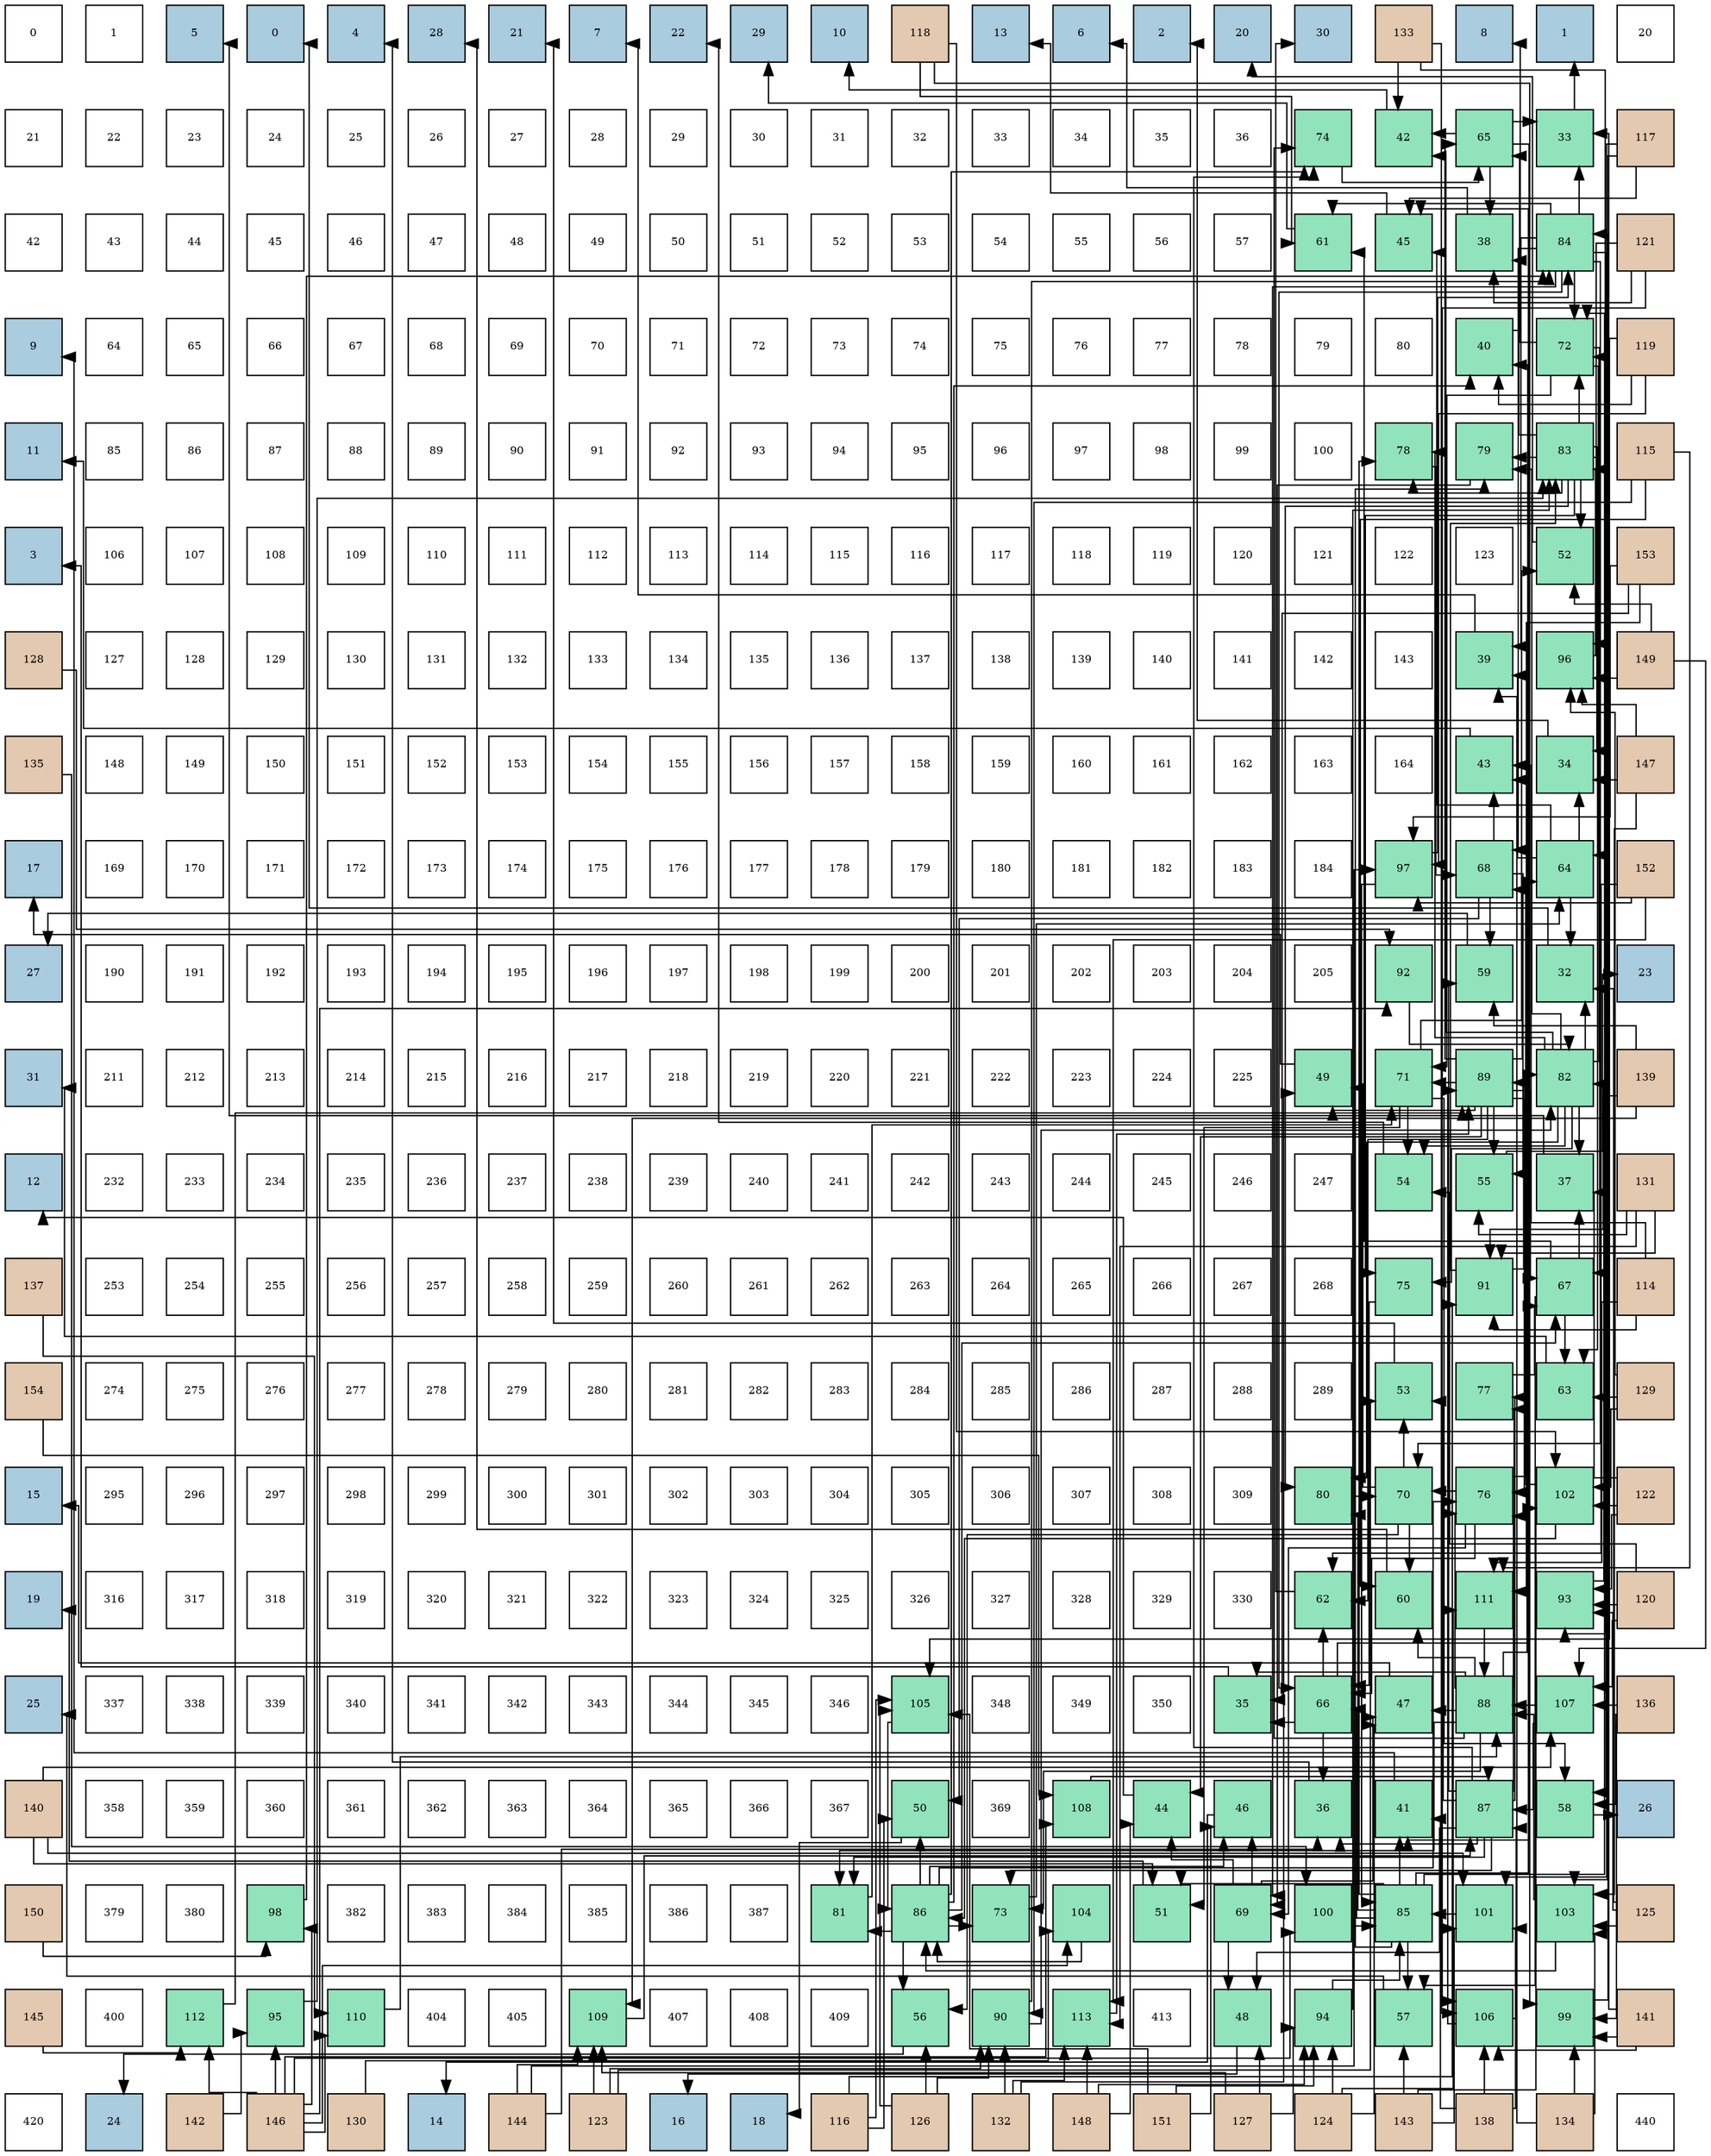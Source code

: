 digraph layout{
 rankdir=TB;
 splines=ortho;
 node [style=filled shape=square fixedsize=true width=0.6];
0[label="0", fontsize=8, fillcolor="#ffffff"];
1[label="1", fontsize=8, fillcolor="#ffffff"];
2[label="5", fontsize=8, fillcolor="#a9ccde"];
3[label="0", fontsize=8, fillcolor="#a9ccde"];
4[label="4", fontsize=8, fillcolor="#a9ccde"];
5[label="28", fontsize=8, fillcolor="#a9ccde"];
6[label="21", fontsize=8, fillcolor="#a9ccde"];
7[label="7", fontsize=8, fillcolor="#a9ccde"];
8[label="22", fontsize=8, fillcolor="#a9ccde"];
9[label="29", fontsize=8, fillcolor="#a9ccde"];
10[label="10", fontsize=8, fillcolor="#a9ccde"];
11[label="118", fontsize=8, fillcolor="#e3c9af"];
12[label="13", fontsize=8, fillcolor="#a9ccde"];
13[label="6", fontsize=8, fillcolor="#a9ccde"];
14[label="2", fontsize=8, fillcolor="#a9ccde"];
15[label="20", fontsize=8, fillcolor="#a9ccde"];
16[label="30", fontsize=8, fillcolor="#a9ccde"];
17[label="133", fontsize=8, fillcolor="#e3c9af"];
18[label="8", fontsize=8, fillcolor="#a9ccde"];
19[label="1", fontsize=8, fillcolor="#a9ccde"];
20[label="20", fontsize=8, fillcolor="#ffffff"];
21[label="21", fontsize=8, fillcolor="#ffffff"];
22[label="22", fontsize=8, fillcolor="#ffffff"];
23[label="23", fontsize=8, fillcolor="#ffffff"];
24[label="24", fontsize=8, fillcolor="#ffffff"];
25[label="25", fontsize=8, fillcolor="#ffffff"];
26[label="26", fontsize=8, fillcolor="#ffffff"];
27[label="27", fontsize=8, fillcolor="#ffffff"];
28[label="28", fontsize=8, fillcolor="#ffffff"];
29[label="29", fontsize=8, fillcolor="#ffffff"];
30[label="30", fontsize=8, fillcolor="#ffffff"];
31[label="31", fontsize=8, fillcolor="#ffffff"];
32[label="32", fontsize=8, fillcolor="#ffffff"];
33[label="33", fontsize=8, fillcolor="#ffffff"];
34[label="34", fontsize=8, fillcolor="#ffffff"];
35[label="35", fontsize=8, fillcolor="#ffffff"];
36[label="36", fontsize=8, fillcolor="#ffffff"];
37[label="74", fontsize=8, fillcolor="#91e3bb"];
38[label="42", fontsize=8, fillcolor="#91e3bb"];
39[label="65", fontsize=8, fillcolor="#91e3bb"];
40[label="33", fontsize=8, fillcolor="#91e3bb"];
41[label="117", fontsize=8, fillcolor="#e3c9af"];
42[label="42", fontsize=8, fillcolor="#ffffff"];
43[label="43", fontsize=8, fillcolor="#ffffff"];
44[label="44", fontsize=8, fillcolor="#ffffff"];
45[label="45", fontsize=8, fillcolor="#ffffff"];
46[label="46", fontsize=8, fillcolor="#ffffff"];
47[label="47", fontsize=8, fillcolor="#ffffff"];
48[label="48", fontsize=8, fillcolor="#ffffff"];
49[label="49", fontsize=8, fillcolor="#ffffff"];
50[label="50", fontsize=8, fillcolor="#ffffff"];
51[label="51", fontsize=8, fillcolor="#ffffff"];
52[label="52", fontsize=8, fillcolor="#ffffff"];
53[label="53", fontsize=8, fillcolor="#ffffff"];
54[label="54", fontsize=8, fillcolor="#ffffff"];
55[label="55", fontsize=8, fillcolor="#ffffff"];
56[label="56", fontsize=8, fillcolor="#ffffff"];
57[label="57", fontsize=8, fillcolor="#ffffff"];
58[label="61", fontsize=8, fillcolor="#91e3bb"];
59[label="45", fontsize=8, fillcolor="#91e3bb"];
60[label="38", fontsize=8, fillcolor="#91e3bb"];
61[label="84", fontsize=8, fillcolor="#91e3bb"];
62[label="121", fontsize=8, fillcolor="#e3c9af"];
63[label="9", fontsize=8, fillcolor="#a9ccde"];
64[label="64", fontsize=8, fillcolor="#ffffff"];
65[label="65", fontsize=8, fillcolor="#ffffff"];
66[label="66", fontsize=8, fillcolor="#ffffff"];
67[label="67", fontsize=8, fillcolor="#ffffff"];
68[label="68", fontsize=8, fillcolor="#ffffff"];
69[label="69", fontsize=8, fillcolor="#ffffff"];
70[label="70", fontsize=8, fillcolor="#ffffff"];
71[label="71", fontsize=8, fillcolor="#ffffff"];
72[label="72", fontsize=8, fillcolor="#ffffff"];
73[label="73", fontsize=8, fillcolor="#ffffff"];
74[label="74", fontsize=8, fillcolor="#ffffff"];
75[label="75", fontsize=8, fillcolor="#ffffff"];
76[label="76", fontsize=8, fillcolor="#ffffff"];
77[label="77", fontsize=8, fillcolor="#ffffff"];
78[label="78", fontsize=8, fillcolor="#ffffff"];
79[label="79", fontsize=8, fillcolor="#ffffff"];
80[label="80", fontsize=8, fillcolor="#ffffff"];
81[label="40", fontsize=8, fillcolor="#91e3bb"];
82[label="72", fontsize=8, fillcolor="#91e3bb"];
83[label="119", fontsize=8, fillcolor="#e3c9af"];
84[label="11", fontsize=8, fillcolor="#a9ccde"];
85[label="85", fontsize=8, fillcolor="#ffffff"];
86[label="86", fontsize=8, fillcolor="#ffffff"];
87[label="87", fontsize=8, fillcolor="#ffffff"];
88[label="88", fontsize=8, fillcolor="#ffffff"];
89[label="89", fontsize=8, fillcolor="#ffffff"];
90[label="90", fontsize=8, fillcolor="#ffffff"];
91[label="91", fontsize=8, fillcolor="#ffffff"];
92[label="92", fontsize=8, fillcolor="#ffffff"];
93[label="93", fontsize=8, fillcolor="#ffffff"];
94[label="94", fontsize=8, fillcolor="#ffffff"];
95[label="95", fontsize=8, fillcolor="#ffffff"];
96[label="96", fontsize=8, fillcolor="#ffffff"];
97[label="97", fontsize=8, fillcolor="#ffffff"];
98[label="98", fontsize=8, fillcolor="#ffffff"];
99[label="99", fontsize=8, fillcolor="#ffffff"];
100[label="100", fontsize=8, fillcolor="#ffffff"];
101[label="78", fontsize=8, fillcolor="#91e3bb"];
102[label="79", fontsize=8, fillcolor="#91e3bb"];
103[label="83", fontsize=8, fillcolor="#91e3bb"];
104[label="115", fontsize=8, fillcolor="#e3c9af"];
105[label="3", fontsize=8, fillcolor="#a9ccde"];
106[label="106", fontsize=8, fillcolor="#ffffff"];
107[label="107", fontsize=8, fillcolor="#ffffff"];
108[label="108", fontsize=8, fillcolor="#ffffff"];
109[label="109", fontsize=8, fillcolor="#ffffff"];
110[label="110", fontsize=8, fillcolor="#ffffff"];
111[label="111", fontsize=8, fillcolor="#ffffff"];
112[label="112", fontsize=8, fillcolor="#ffffff"];
113[label="113", fontsize=8, fillcolor="#ffffff"];
114[label="114", fontsize=8, fillcolor="#ffffff"];
115[label="115", fontsize=8, fillcolor="#ffffff"];
116[label="116", fontsize=8, fillcolor="#ffffff"];
117[label="117", fontsize=8, fillcolor="#ffffff"];
118[label="118", fontsize=8, fillcolor="#ffffff"];
119[label="119", fontsize=8, fillcolor="#ffffff"];
120[label="120", fontsize=8, fillcolor="#ffffff"];
121[label="121", fontsize=8, fillcolor="#ffffff"];
122[label="122", fontsize=8, fillcolor="#ffffff"];
123[label="123", fontsize=8, fillcolor="#ffffff"];
124[label="52", fontsize=8, fillcolor="#91e3bb"];
125[label="153", fontsize=8, fillcolor="#e3c9af"];
126[label="128", fontsize=8, fillcolor="#e3c9af"];
127[label="127", fontsize=8, fillcolor="#ffffff"];
128[label="128", fontsize=8, fillcolor="#ffffff"];
129[label="129", fontsize=8, fillcolor="#ffffff"];
130[label="130", fontsize=8, fillcolor="#ffffff"];
131[label="131", fontsize=8, fillcolor="#ffffff"];
132[label="132", fontsize=8, fillcolor="#ffffff"];
133[label="133", fontsize=8, fillcolor="#ffffff"];
134[label="134", fontsize=8, fillcolor="#ffffff"];
135[label="135", fontsize=8, fillcolor="#ffffff"];
136[label="136", fontsize=8, fillcolor="#ffffff"];
137[label="137", fontsize=8, fillcolor="#ffffff"];
138[label="138", fontsize=8, fillcolor="#ffffff"];
139[label="139", fontsize=8, fillcolor="#ffffff"];
140[label="140", fontsize=8, fillcolor="#ffffff"];
141[label="141", fontsize=8, fillcolor="#ffffff"];
142[label="142", fontsize=8, fillcolor="#ffffff"];
143[label="143", fontsize=8, fillcolor="#ffffff"];
144[label="39", fontsize=8, fillcolor="#91e3bb"];
145[label="96", fontsize=8, fillcolor="#91e3bb"];
146[label="149", fontsize=8, fillcolor="#e3c9af"];
147[label="135", fontsize=8, fillcolor="#e3c9af"];
148[label="148", fontsize=8, fillcolor="#ffffff"];
149[label="149", fontsize=8, fillcolor="#ffffff"];
150[label="150", fontsize=8, fillcolor="#ffffff"];
151[label="151", fontsize=8, fillcolor="#ffffff"];
152[label="152", fontsize=8, fillcolor="#ffffff"];
153[label="153", fontsize=8, fillcolor="#ffffff"];
154[label="154", fontsize=8, fillcolor="#ffffff"];
155[label="155", fontsize=8, fillcolor="#ffffff"];
156[label="156", fontsize=8, fillcolor="#ffffff"];
157[label="157", fontsize=8, fillcolor="#ffffff"];
158[label="158", fontsize=8, fillcolor="#ffffff"];
159[label="159", fontsize=8, fillcolor="#ffffff"];
160[label="160", fontsize=8, fillcolor="#ffffff"];
161[label="161", fontsize=8, fillcolor="#ffffff"];
162[label="162", fontsize=8, fillcolor="#ffffff"];
163[label="163", fontsize=8, fillcolor="#ffffff"];
164[label="164", fontsize=8, fillcolor="#ffffff"];
165[label="43", fontsize=8, fillcolor="#91e3bb"];
166[label="34", fontsize=8, fillcolor="#91e3bb"];
167[label="147", fontsize=8, fillcolor="#e3c9af"];
168[label="17", fontsize=8, fillcolor="#a9ccde"];
169[label="169", fontsize=8, fillcolor="#ffffff"];
170[label="170", fontsize=8, fillcolor="#ffffff"];
171[label="171", fontsize=8, fillcolor="#ffffff"];
172[label="172", fontsize=8, fillcolor="#ffffff"];
173[label="173", fontsize=8, fillcolor="#ffffff"];
174[label="174", fontsize=8, fillcolor="#ffffff"];
175[label="175", fontsize=8, fillcolor="#ffffff"];
176[label="176", fontsize=8, fillcolor="#ffffff"];
177[label="177", fontsize=8, fillcolor="#ffffff"];
178[label="178", fontsize=8, fillcolor="#ffffff"];
179[label="179", fontsize=8, fillcolor="#ffffff"];
180[label="180", fontsize=8, fillcolor="#ffffff"];
181[label="181", fontsize=8, fillcolor="#ffffff"];
182[label="182", fontsize=8, fillcolor="#ffffff"];
183[label="183", fontsize=8, fillcolor="#ffffff"];
184[label="184", fontsize=8, fillcolor="#ffffff"];
185[label="97", fontsize=8, fillcolor="#91e3bb"];
186[label="68", fontsize=8, fillcolor="#91e3bb"];
187[label="64", fontsize=8, fillcolor="#91e3bb"];
188[label="152", fontsize=8, fillcolor="#e3c9af"];
189[label="27", fontsize=8, fillcolor="#a9ccde"];
190[label="190", fontsize=8, fillcolor="#ffffff"];
191[label="191", fontsize=8, fillcolor="#ffffff"];
192[label="192", fontsize=8, fillcolor="#ffffff"];
193[label="193", fontsize=8, fillcolor="#ffffff"];
194[label="194", fontsize=8, fillcolor="#ffffff"];
195[label="195", fontsize=8, fillcolor="#ffffff"];
196[label="196", fontsize=8, fillcolor="#ffffff"];
197[label="197", fontsize=8, fillcolor="#ffffff"];
198[label="198", fontsize=8, fillcolor="#ffffff"];
199[label="199", fontsize=8, fillcolor="#ffffff"];
200[label="200", fontsize=8, fillcolor="#ffffff"];
201[label="201", fontsize=8, fillcolor="#ffffff"];
202[label="202", fontsize=8, fillcolor="#ffffff"];
203[label="203", fontsize=8, fillcolor="#ffffff"];
204[label="204", fontsize=8, fillcolor="#ffffff"];
205[label="205", fontsize=8, fillcolor="#ffffff"];
206[label="92", fontsize=8, fillcolor="#91e3bb"];
207[label="59", fontsize=8, fillcolor="#91e3bb"];
208[label="32", fontsize=8, fillcolor="#91e3bb"];
209[label="23", fontsize=8, fillcolor="#a9ccde"];
210[label="31", fontsize=8, fillcolor="#a9ccde"];
211[label="211", fontsize=8, fillcolor="#ffffff"];
212[label="212", fontsize=8, fillcolor="#ffffff"];
213[label="213", fontsize=8, fillcolor="#ffffff"];
214[label="214", fontsize=8, fillcolor="#ffffff"];
215[label="215", fontsize=8, fillcolor="#ffffff"];
216[label="216", fontsize=8, fillcolor="#ffffff"];
217[label="217", fontsize=8, fillcolor="#ffffff"];
218[label="218", fontsize=8, fillcolor="#ffffff"];
219[label="219", fontsize=8, fillcolor="#ffffff"];
220[label="220", fontsize=8, fillcolor="#ffffff"];
221[label="221", fontsize=8, fillcolor="#ffffff"];
222[label="222", fontsize=8, fillcolor="#ffffff"];
223[label="223", fontsize=8, fillcolor="#ffffff"];
224[label="224", fontsize=8, fillcolor="#ffffff"];
225[label="225", fontsize=8, fillcolor="#ffffff"];
226[label="49", fontsize=8, fillcolor="#91e3bb"];
227[label="71", fontsize=8, fillcolor="#91e3bb"];
228[label="89", fontsize=8, fillcolor="#91e3bb"];
229[label="82", fontsize=8, fillcolor="#91e3bb"];
230[label="139", fontsize=8, fillcolor="#e3c9af"];
231[label="12", fontsize=8, fillcolor="#a9ccde"];
232[label="232", fontsize=8, fillcolor="#ffffff"];
233[label="233", fontsize=8, fillcolor="#ffffff"];
234[label="234", fontsize=8, fillcolor="#ffffff"];
235[label="235", fontsize=8, fillcolor="#ffffff"];
236[label="236", fontsize=8, fillcolor="#ffffff"];
237[label="237", fontsize=8, fillcolor="#ffffff"];
238[label="238", fontsize=8, fillcolor="#ffffff"];
239[label="239", fontsize=8, fillcolor="#ffffff"];
240[label="240", fontsize=8, fillcolor="#ffffff"];
241[label="241", fontsize=8, fillcolor="#ffffff"];
242[label="242", fontsize=8, fillcolor="#ffffff"];
243[label="243", fontsize=8, fillcolor="#ffffff"];
244[label="244", fontsize=8, fillcolor="#ffffff"];
245[label="245", fontsize=8, fillcolor="#ffffff"];
246[label="246", fontsize=8, fillcolor="#ffffff"];
247[label="247", fontsize=8, fillcolor="#ffffff"];
248[label="54", fontsize=8, fillcolor="#91e3bb"];
249[label="55", fontsize=8, fillcolor="#91e3bb"];
250[label="37", fontsize=8, fillcolor="#91e3bb"];
251[label="131", fontsize=8, fillcolor="#e3c9af"];
252[label="137", fontsize=8, fillcolor="#e3c9af"];
253[label="253", fontsize=8, fillcolor="#ffffff"];
254[label="254", fontsize=8, fillcolor="#ffffff"];
255[label="255", fontsize=8, fillcolor="#ffffff"];
256[label="256", fontsize=8, fillcolor="#ffffff"];
257[label="257", fontsize=8, fillcolor="#ffffff"];
258[label="258", fontsize=8, fillcolor="#ffffff"];
259[label="259", fontsize=8, fillcolor="#ffffff"];
260[label="260", fontsize=8, fillcolor="#ffffff"];
261[label="261", fontsize=8, fillcolor="#ffffff"];
262[label="262", fontsize=8, fillcolor="#ffffff"];
263[label="263", fontsize=8, fillcolor="#ffffff"];
264[label="264", fontsize=8, fillcolor="#ffffff"];
265[label="265", fontsize=8, fillcolor="#ffffff"];
266[label="266", fontsize=8, fillcolor="#ffffff"];
267[label="267", fontsize=8, fillcolor="#ffffff"];
268[label="268", fontsize=8, fillcolor="#ffffff"];
269[label="75", fontsize=8, fillcolor="#91e3bb"];
270[label="91", fontsize=8, fillcolor="#91e3bb"];
271[label="67", fontsize=8, fillcolor="#91e3bb"];
272[label="114", fontsize=8, fillcolor="#e3c9af"];
273[label="154", fontsize=8, fillcolor="#e3c9af"];
274[label="274", fontsize=8, fillcolor="#ffffff"];
275[label="275", fontsize=8, fillcolor="#ffffff"];
276[label="276", fontsize=8, fillcolor="#ffffff"];
277[label="277", fontsize=8, fillcolor="#ffffff"];
278[label="278", fontsize=8, fillcolor="#ffffff"];
279[label="279", fontsize=8, fillcolor="#ffffff"];
280[label="280", fontsize=8, fillcolor="#ffffff"];
281[label="281", fontsize=8, fillcolor="#ffffff"];
282[label="282", fontsize=8, fillcolor="#ffffff"];
283[label="283", fontsize=8, fillcolor="#ffffff"];
284[label="284", fontsize=8, fillcolor="#ffffff"];
285[label="285", fontsize=8, fillcolor="#ffffff"];
286[label="286", fontsize=8, fillcolor="#ffffff"];
287[label="287", fontsize=8, fillcolor="#ffffff"];
288[label="288", fontsize=8, fillcolor="#ffffff"];
289[label="289", fontsize=8, fillcolor="#ffffff"];
290[label="53", fontsize=8, fillcolor="#91e3bb"];
291[label="77", fontsize=8, fillcolor="#91e3bb"];
292[label="63", fontsize=8, fillcolor="#91e3bb"];
293[label="129", fontsize=8, fillcolor="#e3c9af"];
294[label="15", fontsize=8, fillcolor="#a9ccde"];
295[label="295", fontsize=8, fillcolor="#ffffff"];
296[label="296", fontsize=8, fillcolor="#ffffff"];
297[label="297", fontsize=8, fillcolor="#ffffff"];
298[label="298", fontsize=8, fillcolor="#ffffff"];
299[label="299", fontsize=8, fillcolor="#ffffff"];
300[label="300", fontsize=8, fillcolor="#ffffff"];
301[label="301", fontsize=8, fillcolor="#ffffff"];
302[label="302", fontsize=8, fillcolor="#ffffff"];
303[label="303", fontsize=8, fillcolor="#ffffff"];
304[label="304", fontsize=8, fillcolor="#ffffff"];
305[label="305", fontsize=8, fillcolor="#ffffff"];
306[label="306", fontsize=8, fillcolor="#ffffff"];
307[label="307", fontsize=8, fillcolor="#ffffff"];
308[label="308", fontsize=8, fillcolor="#ffffff"];
309[label="309", fontsize=8, fillcolor="#ffffff"];
310[label="80", fontsize=8, fillcolor="#91e3bb"];
311[label="70", fontsize=8, fillcolor="#91e3bb"];
312[label="76", fontsize=8, fillcolor="#91e3bb"];
313[label="102", fontsize=8, fillcolor="#91e3bb"];
314[label="122", fontsize=8, fillcolor="#e3c9af"];
315[label="19", fontsize=8, fillcolor="#a9ccde"];
316[label="316", fontsize=8, fillcolor="#ffffff"];
317[label="317", fontsize=8, fillcolor="#ffffff"];
318[label="318", fontsize=8, fillcolor="#ffffff"];
319[label="319", fontsize=8, fillcolor="#ffffff"];
320[label="320", fontsize=8, fillcolor="#ffffff"];
321[label="321", fontsize=8, fillcolor="#ffffff"];
322[label="322", fontsize=8, fillcolor="#ffffff"];
323[label="323", fontsize=8, fillcolor="#ffffff"];
324[label="324", fontsize=8, fillcolor="#ffffff"];
325[label="325", fontsize=8, fillcolor="#ffffff"];
326[label="326", fontsize=8, fillcolor="#ffffff"];
327[label="327", fontsize=8, fillcolor="#ffffff"];
328[label="328", fontsize=8, fillcolor="#ffffff"];
329[label="329", fontsize=8, fillcolor="#ffffff"];
330[label="330", fontsize=8, fillcolor="#ffffff"];
331[label="62", fontsize=8, fillcolor="#91e3bb"];
332[label="60", fontsize=8, fillcolor="#91e3bb"];
333[label="111", fontsize=8, fillcolor="#91e3bb"];
334[label="93", fontsize=8, fillcolor="#91e3bb"];
335[label="120", fontsize=8, fillcolor="#e3c9af"];
336[label="25", fontsize=8, fillcolor="#a9ccde"];
337[label="337", fontsize=8, fillcolor="#ffffff"];
338[label="338", fontsize=8, fillcolor="#ffffff"];
339[label="339", fontsize=8, fillcolor="#ffffff"];
340[label="340", fontsize=8, fillcolor="#ffffff"];
341[label="341", fontsize=8, fillcolor="#ffffff"];
342[label="342", fontsize=8, fillcolor="#ffffff"];
343[label="343", fontsize=8, fillcolor="#ffffff"];
344[label="344", fontsize=8, fillcolor="#ffffff"];
345[label="345", fontsize=8, fillcolor="#ffffff"];
346[label="346", fontsize=8, fillcolor="#ffffff"];
347[label="105", fontsize=8, fillcolor="#91e3bb"];
348[label="348", fontsize=8, fillcolor="#ffffff"];
349[label="349", fontsize=8, fillcolor="#ffffff"];
350[label="350", fontsize=8, fillcolor="#ffffff"];
351[label="35", fontsize=8, fillcolor="#91e3bb"];
352[label="66", fontsize=8, fillcolor="#91e3bb"];
353[label="47", fontsize=8, fillcolor="#91e3bb"];
354[label="88", fontsize=8, fillcolor="#91e3bb"];
355[label="107", fontsize=8, fillcolor="#91e3bb"];
356[label="136", fontsize=8, fillcolor="#e3c9af"];
357[label="140", fontsize=8, fillcolor="#e3c9af"];
358[label="358", fontsize=8, fillcolor="#ffffff"];
359[label="359", fontsize=8, fillcolor="#ffffff"];
360[label="360", fontsize=8, fillcolor="#ffffff"];
361[label="361", fontsize=8, fillcolor="#ffffff"];
362[label="362", fontsize=8, fillcolor="#ffffff"];
363[label="363", fontsize=8, fillcolor="#ffffff"];
364[label="364", fontsize=8, fillcolor="#ffffff"];
365[label="365", fontsize=8, fillcolor="#ffffff"];
366[label="366", fontsize=8, fillcolor="#ffffff"];
367[label="367", fontsize=8, fillcolor="#ffffff"];
368[label="50", fontsize=8, fillcolor="#91e3bb"];
369[label="369", fontsize=8, fillcolor="#ffffff"];
370[label="108", fontsize=8, fillcolor="#91e3bb"];
371[label="44", fontsize=8, fillcolor="#91e3bb"];
372[label="46", fontsize=8, fillcolor="#91e3bb"];
373[label="36", fontsize=8, fillcolor="#91e3bb"];
374[label="41", fontsize=8, fillcolor="#91e3bb"];
375[label="87", fontsize=8, fillcolor="#91e3bb"];
376[label="58", fontsize=8, fillcolor="#91e3bb"];
377[label="26", fontsize=8, fillcolor="#a9ccde"];
378[label="150", fontsize=8, fillcolor="#e3c9af"];
379[label="379", fontsize=8, fillcolor="#ffffff"];
380[label="380", fontsize=8, fillcolor="#ffffff"];
381[label="98", fontsize=8, fillcolor="#91e3bb"];
382[label="382", fontsize=8, fillcolor="#ffffff"];
383[label="383", fontsize=8, fillcolor="#ffffff"];
384[label="384", fontsize=8, fillcolor="#ffffff"];
385[label="385", fontsize=8, fillcolor="#ffffff"];
386[label="386", fontsize=8, fillcolor="#ffffff"];
387[label="387", fontsize=8, fillcolor="#ffffff"];
388[label="81", fontsize=8, fillcolor="#91e3bb"];
389[label="86", fontsize=8, fillcolor="#91e3bb"];
390[label="73", fontsize=8, fillcolor="#91e3bb"];
391[label="104", fontsize=8, fillcolor="#91e3bb"];
392[label="51", fontsize=8, fillcolor="#91e3bb"];
393[label="69", fontsize=8, fillcolor="#91e3bb"];
394[label="100", fontsize=8, fillcolor="#91e3bb"];
395[label="85", fontsize=8, fillcolor="#91e3bb"];
396[label="101", fontsize=8, fillcolor="#91e3bb"];
397[label="103", fontsize=8, fillcolor="#91e3bb"];
398[label="125", fontsize=8, fillcolor="#e3c9af"];
399[label="145", fontsize=8, fillcolor="#e3c9af"];
400[label="400", fontsize=8, fillcolor="#ffffff"];
401[label="112", fontsize=8, fillcolor="#91e3bb"];
402[label="95", fontsize=8, fillcolor="#91e3bb"];
403[label="110", fontsize=8, fillcolor="#91e3bb"];
404[label="404", fontsize=8, fillcolor="#ffffff"];
405[label="405", fontsize=8, fillcolor="#ffffff"];
406[label="109", fontsize=8, fillcolor="#91e3bb"];
407[label="407", fontsize=8, fillcolor="#ffffff"];
408[label="408", fontsize=8, fillcolor="#ffffff"];
409[label="409", fontsize=8, fillcolor="#ffffff"];
410[label="56", fontsize=8, fillcolor="#91e3bb"];
411[label="90", fontsize=8, fillcolor="#91e3bb"];
412[label="113", fontsize=8, fillcolor="#91e3bb"];
413[label="413", fontsize=8, fillcolor="#ffffff"];
414[label="48", fontsize=8, fillcolor="#91e3bb"];
415[label="94", fontsize=8, fillcolor="#91e3bb"];
416[label="57", fontsize=8, fillcolor="#91e3bb"];
417[label="106", fontsize=8, fillcolor="#91e3bb"];
418[label="99", fontsize=8, fillcolor="#91e3bb"];
419[label="141", fontsize=8, fillcolor="#e3c9af"];
420[label="420", fontsize=8, fillcolor="#ffffff"];
421[label="24", fontsize=8, fillcolor="#a9ccde"];
422[label="142", fontsize=8, fillcolor="#e3c9af"];
423[label="146", fontsize=8, fillcolor="#e3c9af"];
424[label="130", fontsize=8, fillcolor="#e3c9af"];
425[label="14", fontsize=8, fillcolor="#a9ccde"];
426[label="144", fontsize=8, fillcolor="#e3c9af"];
427[label="123", fontsize=8, fillcolor="#e3c9af"];
428[label="16", fontsize=8, fillcolor="#a9ccde"];
429[label="18", fontsize=8, fillcolor="#a9ccde"];
430[label="116", fontsize=8, fillcolor="#e3c9af"];
431[label="126", fontsize=8, fillcolor="#e3c9af"];
432[label="132", fontsize=8, fillcolor="#e3c9af"];
433[label="148", fontsize=8, fillcolor="#e3c9af"];
434[label="151", fontsize=8, fillcolor="#e3c9af"];
435[label="127", fontsize=8, fillcolor="#e3c9af"];
436[label="124", fontsize=8, fillcolor="#e3c9af"];
437[label="143", fontsize=8, fillcolor="#e3c9af"];
438[label="138", fontsize=8, fillcolor="#e3c9af"];
439[label="134", fontsize=8, fillcolor="#e3c9af"];
440[label="440", fontsize=8, fillcolor="#ffffff"];
edge [constraint=false, style=vis];208 -> 3;
40 -> 19;
166 -> 14;
351 -> 105;
373 -> 4;
250 -> 2;
60 -> 13;
144 -> 7;
81 -> 18;
374 -> 63;
38 -> 10;
165 -> 84;
371 -> 231;
59 -> 12;
372 -> 425;
353 -> 294;
414 -> 428;
226 -> 168;
368 -> 429;
392 -> 315;
124 -> 15;
290 -> 6;
248 -> 8;
249 -> 209;
410 -> 421;
416 -> 336;
376 -> 377;
207 -> 189;
332 -> 5;
58 -> 9;
331 -> 16;
292 -> 210;
187 -> 208;
187 -> 166;
187 -> 144;
187 -> 59;
39 -> 40;
39 -> 60;
39 -> 374;
39 -> 38;
352 -> 351;
352 -> 373;
352 -> 81;
352 -> 331;
271 -> 250;
271 -> 416;
271 -> 58;
271 -> 292;
186 -> 165;
186 -> 368;
186 -> 249;
186 -> 207;
393 -> 371;
393 -> 372;
393 -> 353;
393 -> 414;
311 -> 226;
311 -> 290;
311 -> 410;
311 -> 332;
227 -> 392;
227 -> 124;
227 -> 248;
227 -> 376;
82 -> 187;
82 -> 39;
82 -> 271;
82 -> 227;
390 -> 187;
37 -> 39;
269 -> 352;
312 -> 352;
312 -> 186;
312 -> 393;
312 -> 311;
291 -> 271;
101 -> 186;
102 -> 393;
310 -> 311;
388 -> 227;
229 -> 208;
229 -> 250;
229 -> 38;
229 -> 248;
229 -> 82;
229 -> 269;
229 -> 101;
229 -> 102;
229 -> 310;
103 -> 166;
103 -> 60;
103 -> 124;
103 -> 292;
103 -> 82;
103 -> 269;
103 -> 101;
103 -> 102;
103 -> 310;
61 -> 40;
61 -> 144;
61 -> 376;
61 -> 58;
61 -> 352;
61 -> 186;
61 -> 393;
61 -> 311;
61 -> 82;
395 -> 374;
395 -> 59;
395 -> 392;
395 -> 416;
395 -> 352;
395 -> 82;
395 -> 101;
395 -> 102;
395 -> 310;
389 -> 81;
389 -> 372;
389 -> 368;
389 -> 410;
389 -> 271;
389 -> 390;
389 -> 37;
389 -> 312;
389 -> 388;
375 -> 373;
375 -> 414;
375 -> 290;
375 -> 207;
375 -> 390;
375 -> 37;
375 -> 312;
375 -> 291;
375 -> 388;
354 -> 351;
354 -> 165;
354 -> 353;
354 -> 332;
354 -> 390;
354 -> 37;
354 -> 312;
354 -> 291;
354 -> 388;
228 -> 371;
228 -> 226;
228 -> 249;
228 -> 331;
228 -> 187;
228 -> 39;
228 -> 271;
228 -> 227;
228 -> 312;
411 -> 229;
411 -> 61;
270 -> 229;
270 -> 103;
206 -> 229;
334 -> 229;
415 -> 103;
415 -> 395;
402 -> 103;
145 -> 103;
185 -> 61;
185 -> 395;
381 -> 61;
418 -> 61;
394 -> 395;
396 -> 395;
313 -> 389;
313 -> 228;
397 -> 389;
397 -> 354;
391 -> 389;
347 -> 389;
417 -> 375;
417 -> 228;
355 -> 375;
355 -> 354;
370 -> 375;
406 -> 375;
403 -> 354;
333 -> 354;
401 -> 228;
412 -> 228;
272 -> 165;
272 -> 270;
272 -> 333;
104 -> 332;
104 -> 411;
104 -> 333;
430 -> 368;
430 -> 270;
430 -> 347;
41 -> 59;
41 -> 396;
41 -> 397;
11 -> 58;
11 -> 418;
11 -> 313;
83 -> 81;
83 -> 185;
83 -> 347;
335 -> 248;
335 -> 334;
335 -> 355;
62 -> 60;
62 -> 145;
62 -> 417;
314 -> 250;
314 -> 334;
314 -> 313;
427 -> 290;
427 -> 411;
427 -> 406;
436 -> 353;
436 -> 415;
436 -> 333;
398 -> 208;
398 -> 334;
398 -> 397;
431 -> 410;
431 -> 411;
431 -> 347;
435 -> 414;
435 -> 415;
435 -> 406;
126 -> 206;
293 -> 292;
293 -> 145;
293 -> 313;
424 -> 391;
251 -> 249;
251 -> 270;
251 -> 412;
432 -> 226;
432 -> 411;
432 -> 412;
17 -> 38;
17 -> 334;
17 -> 417;
439 -> 144;
439 -> 418;
439 -> 397;
147 -> 394;
356 -> 376;
356 -> 418;
356 -> 355;
252 -> 403;
438 -> 374;
438 -> 396;
438 -> 417;
230 -> 207;
230 -> 270;
230 -> 406;
357 -> 392;
357 -> 396;
357 -> 355;
419 -> 40;
419 -> 418;
419 -> 417;
422 -> 402;
437 -> 416;
437 -> 396;
437 -> 313;
426 -> 373;
426 -> 185;
426 -> 406;
399 -> 401;
423 -> 206;
423 -> 402;
423 -> 381;
423 -> 394;
423 -> 391;
423 -> 370;
423 -> 403;
423 -> 401;
167 -> 166;
167 -> 145;
167 -> 397;
433 -> 371;
433 -> 415;
433 -> 412;
146 -> 124;
146 -> 145;
146 -> 355;
378 -> 381;
434 -> 372;
434 -> 415;
434 -> 347;
188 -> 331;
188 -> 185;
188 -> 412;
125 -> 351;
125 -> 185;
125 -> 333;
273 -> 370;
edge [constraint=true, style=invis];
0 -> 21 -> 42 -> 63 -> 84 -> 105 -> 126 -> 147 -> 168 -> 189 -> 210 -> 231 -> 252 -> 273 -> 294 -> 315 -> 336 -> 357 -> 378 -> 399 -> 420;
1 -> 22 -> 43 -> 64 -> 85 -> 106 -> 127 -> 148 -> 169 -> 190 -> 211 -> 232 -> 253 -> 274 -> 295 -> 316 -> 337 -> 358 -> 379 -> 400 -> 421;
2 -> 23 -> 44 -> 65 -> 86 -> 107 -> 128 -> 149 -> 170 -> 191 -> 212 -> 233 -> 254 -> 275 -> 296 -> 317 -> 338 -> 359 -> 380 -> 401 -> 422;
3 -> 24 -> 45 -> 66 -> 87 -> 108 -> 129 -> 150 -> 171 -> 192 -> 213 -> 234 -> 255 -> 276 -> 297 -> 318 -> 339 -> 360 -> 381 -> 402 -> 423;
4 -> 25 -> 46 -> 67 -> 88 -> 109 -> 130 -> 151 -> 172 -> 193 -> 214 -> 235 -> 256 -> 277 -> 298 -> 319 -> 340 -> 361 -> 382 -> 403 -> 424;
5 -> 26 -> 47 -> 68 -> 89 -> 110 -> 131 -> 152 -> 173 -> 194 -> 215 -> 236 -> 257 -> 278 -> 299 -> 320 -> 341 -> 362 -> 383 -> 404 -> 425;
6 -> 27 -> 48 -> 69 -> 90 -> 111 -> 132 -> 153 -> 174 -> 195 -> 216 -> 237 -> 258 -> 279 -> 300 -> 321 -> 342 -> 363 -> 384 -> 405 -> 426;
7 -> 28 -> 49 -> 70 -> 91 -> 112 -> 133 -> 154 -> 175 -> 196 -> 217 -> 238 -> 259 -> 280 -> 301 -> 322 -> 343 -> 364 -> 385 -> 406 -> 427;
8 -> 29 -> 50 -> 71 -> 92 -> 113 -> 134 -> 155 -> 176 -> 197 -> 218 -> 239 -> 260 -> 281 -> 302 -> 323 -> 344 -> 365 -> 386 -> 407 -> 428;
9 -> 30 -> 51 -> 72 -> 93 -> 114 -> 135 -> 156 -> 177 -> 198 -> 219 -> 240 -> 261 -> 282 -> 303 -> 324 -> 345 -> 366 -> 387 -> 408 -> 429;
10 -> 31 -> 52 -> 73 -> 94 -> 115 -> 136 -> 157 -> 178 -> 199 -> 220 -> 241 -> 262 -> 283 -> 304 -> 325 -> 346 -> 367 -> 388 -> 409 -> 430;
11 -> 32 -> 53 -> 74 -> 95 -> 116 -> 137 -> 158 -> 179 -> 200 -> 221 -> 242 -> 263 -> 284 -> 305 -> 326 -> 347 -> 368 -> 389 -> 410 -> 431;
12 -> 33 -> 54 -> 75 -> 96 -> 117 -> 138 -> 159 -> 180 -> 201 -> 222 -> 243 -> 264 -> 285 -> 306 -> 327 -> 348 -> 369 -> 390 -> 411 -> 432;
13 -> 34 -> 55 -> 76 -> 97 -> 118 -> 139 -> 160 -> 181 -> 202 -> 223 -> 244 -> 265 -> 286 -> 307 -> 328 -> 349 -> 370 -> 391 -> 412 -> 433;
14 -> 35 -> 56 -> 77 -> 98 -> 119 -> 140 -> 161 -> 182 -> 203 -> 224 -> 245 -> 266 -> 287 -> 308 -> 329 -> 350 -> 371 -> 392 -> 413 -> 434;
15 -> 36 -> 57 -> 78 -> 99 -> 120 -> 141 -> 162 -> 183 -> 204 -> 225 -> 246 -> 267 -> 288 -> 309 -> 330 -> 351 -> 372 -> 393 -> 414 -> 435;
16 -> 37 -> 58 -> 79 -> 100 -> 121 -> 142 -> 163 -> 184 -> 205 -> 226 -> 247 -> 268 -> 289 -> 310 -> 331 -> 352 -> 373 -> 394 -> 415 -> 436;
17 -> 38 -> 59 -> 80 -> 101 -> 122 -> 143 -> 164 -> 185 -> 206 -> 227 -> 248 -> 269 -> 290 -> 311 -> 332 -> 353 -> 374 -> 395 -> 416 -> 437;
18 -> 39 -> 60 -> 81 -> 102 -> 123 -> 144 -> 165 -> 186 -> 207 -> 228 -> 249 -> 270 -> 291 -> 312 -> 333 -> 354 -> 375 -> 396 -> 417 -> 438;
19 -> 40 -> 61 -> 82 -> 103 -> 124 -> 145 -> 166 -> 187 -> 208 -> 229 -> 250 -> 271 -> 292 -> 313 -> 334 -> 355 -> 376 -> 397 -> 418 -> 439;
20 -> 41 -> 62 -> 83 -> 104 -> 125 -> 146 -> 167 -> 188 -> 209 -> 230 -> 251 -> 272 -> 293 -> 314 -> 335 -> 356 -> 377 -> 398 -> 419 -> 440;
rank = same {0 -> 1 -> 2 -> 3 -> 4 -> 5 -> 6 -> 7 -> 8 -> 9 -> 10 -> 11 -> 12 -> 13 -> 14 -> 15 -> 16 -> 17 -> 18 -> 19 -> 20};
rank = same {21 -> 22 -> 23 -> 24 -> 25 -> 26 -> 27 -> 28 -> 29 -> 30 -> 31 -> 32 -> 33 -> 34 -> 35 -> 36 -> 37 -> 38 -> 39 -> 40 -> 41};
rank = same {42 -> 43 -> 44 -> 45 -> 46 -> 47 -> 48 -> 49 -> 50 -> 51 -> 52 -> 53 -> 54 -> 55 -> 56 -> 57 -> 58 -> 59 -> 60 -> 61 -> 62};
rank = same {63 -> 64 -> 65 -> 66 -> 67 -> 68 -> 69 -> 70 -> 71 -> 72 -> 73 -> 74 -> 75 -> 76 -> 77 -> 78 -> 79 -> 80 -> 81 -> 82 -> 83};
rank = same {84 -> 85 -> 86 -> 87 -> 88 -> 89 -> 90 -> 91 -> 92 -> 93 -> 94 -> 95 -> 96 -> 97 -> 98 -> 99 -> 100 -> 101 -> 102 -> 103 -> 104};
rank = same {105 -> 106 -> 107 -> 108 -> 109 -> 110 -> 111 -> 112 -> 113 -> 114 -> 115 -> 116 -> 117 -> 118 -> 119 -> 120 -> 121 -> 122 -> 123 -> 124 -> 125};
rank = same {126 -> 127 -> 128 -> 129 -> 130 -> 131 -> 132 -> 133 -> 134 -> 135 -> 136 -> 137 -> 138 -> 139 -> 140 -> 141 -> 142 -> 143 -> 144 -> 145 -> 146};
rank = same {147 -> 148 -> 149 -> 150 -> 151 -> 152 -> 153 -> 154 -> 155 -> 156 -> 157 -> 158 -> 159 -> 160 -> 161 -> 162 -> 163 -> 164 -> 165 -> 166 -> 167};
rank = same {168 -> 169 -> 170 -> 171 -> 172 -> 173 -> 174 -> 175 -> 176 -> 177 -> 178 -> 179 -> 180 -> 181 -> 182 -> 183 -> 184 -> 185 -> 186 -> 187 -> 188};
rank = same {189 -> 190 -> 191 -> 192 -> 193 -> 194 -> 195 -> 196 -> 197 -> 198 -> 199 -> 200 -> 201 -> 202 -> 203 -> 204 -> 205 -> 206 -> 207 -> 208 -> 209};
rank = same {210 -> 211 -> 212 -> 213 -> 214 -> 215 -> 216 -> 217 -> 218 -> 219 -> 220 -> 221 -> 222 -> 223 -> 224 -> 225 -> 226 -> 227 -> 228 -> 229 -> 230};
rank = same {231 -> 232 -> 233 -> 234 -> 235 -> 236 -> 237 -> 238 -> 239 -> 240 -> 241 -> 242 -> 243 -> 244 -> 245 -> 246 -> 247 -> 248 -> 249 -> 250 -> 251};
rank = same {252 -> 253 -> 254 -> 255 -> 256 -> 257 -> 258 -> 259 -> 260 -> 261 -> 262 -> 263 -> 264 -> 265 -> 266 -> 267 -> 268 -> 269 -> 270 -> 271 -> 272};
rank = same {273 -> 274 -> 275 -> 276 -> 277 -> 278 -> 279 -> 280 -> 281 -> 282 -> 283 -> 284 -> 285 -> 286 -> 287 -> 288 -> 289 -> 290 -> 291 -> 292 -> 293};
rank = same {294 -> 295 -> 296 -> 297 -> 298 -> 299 -> 300 -> 301 -> 302 -> 303 -> 304 -> 305 -> 306 -> 307 -> 308 -> 309 -> 310 -> 311 -> 312 -> 313 -> 314};
rank = same {315 -> 316 -> 317 -> 318 -> 319 -> 320 -> 321 -> 322 -> 323 -> 324 -> 325 -> 326 -> 327 -> 328 -> 329 -> 330 -> 331 -> 332 -> 333 -> 334 -> 335};
rank = same {336 -> 337 -> 338 -> 339 -> 340 -> 341 -> 342 -> 343 -> 344 -> 345 -> 346 -> 347 -> 348 -> 349 -> 350 -> 351 -> 352 -> 353 -> 354 -> 355 -> 356};
rank = same {357 -> 358 -> 359 -> 360 -> 361 -> 362 -> 363 -> 364 -> 365 -> 366 -> 367 -> 368 -> 369 -> 370 -> 371 -> 372 -> 373 -> 374 -> 375 -> 376 -> 377};
rank = same {378 -> 379 -> 380 -> 381 -> 382 -> 383 -> 384 -> 385 -> 386 -> 387 -> 388 -> 389 -> 390 -> 391 -> 392 -> 393 -> 394 -> 395 -> 396 -> 397 -> 398};
rank = same {399 -> 400 -> 401 -> 402 -> 403 -> 404 -> 405 -> 406 -> 407 -> 408 -> 409 -> 410 -> 411 -> 412 -> 413 -> 414 -> 415 -> 416 -> 417 -> 418 -> 419};
rank = same {420 -> 421 -> 422 -> 423 -> 424 -> 425 -> 426 -> 427 -> 428 -> 429 -> 430 -> 431 -> 432 -> 433 -> 434 -> 435 -> 436 -> 437 -> 438 -> 439 -> 440};
}